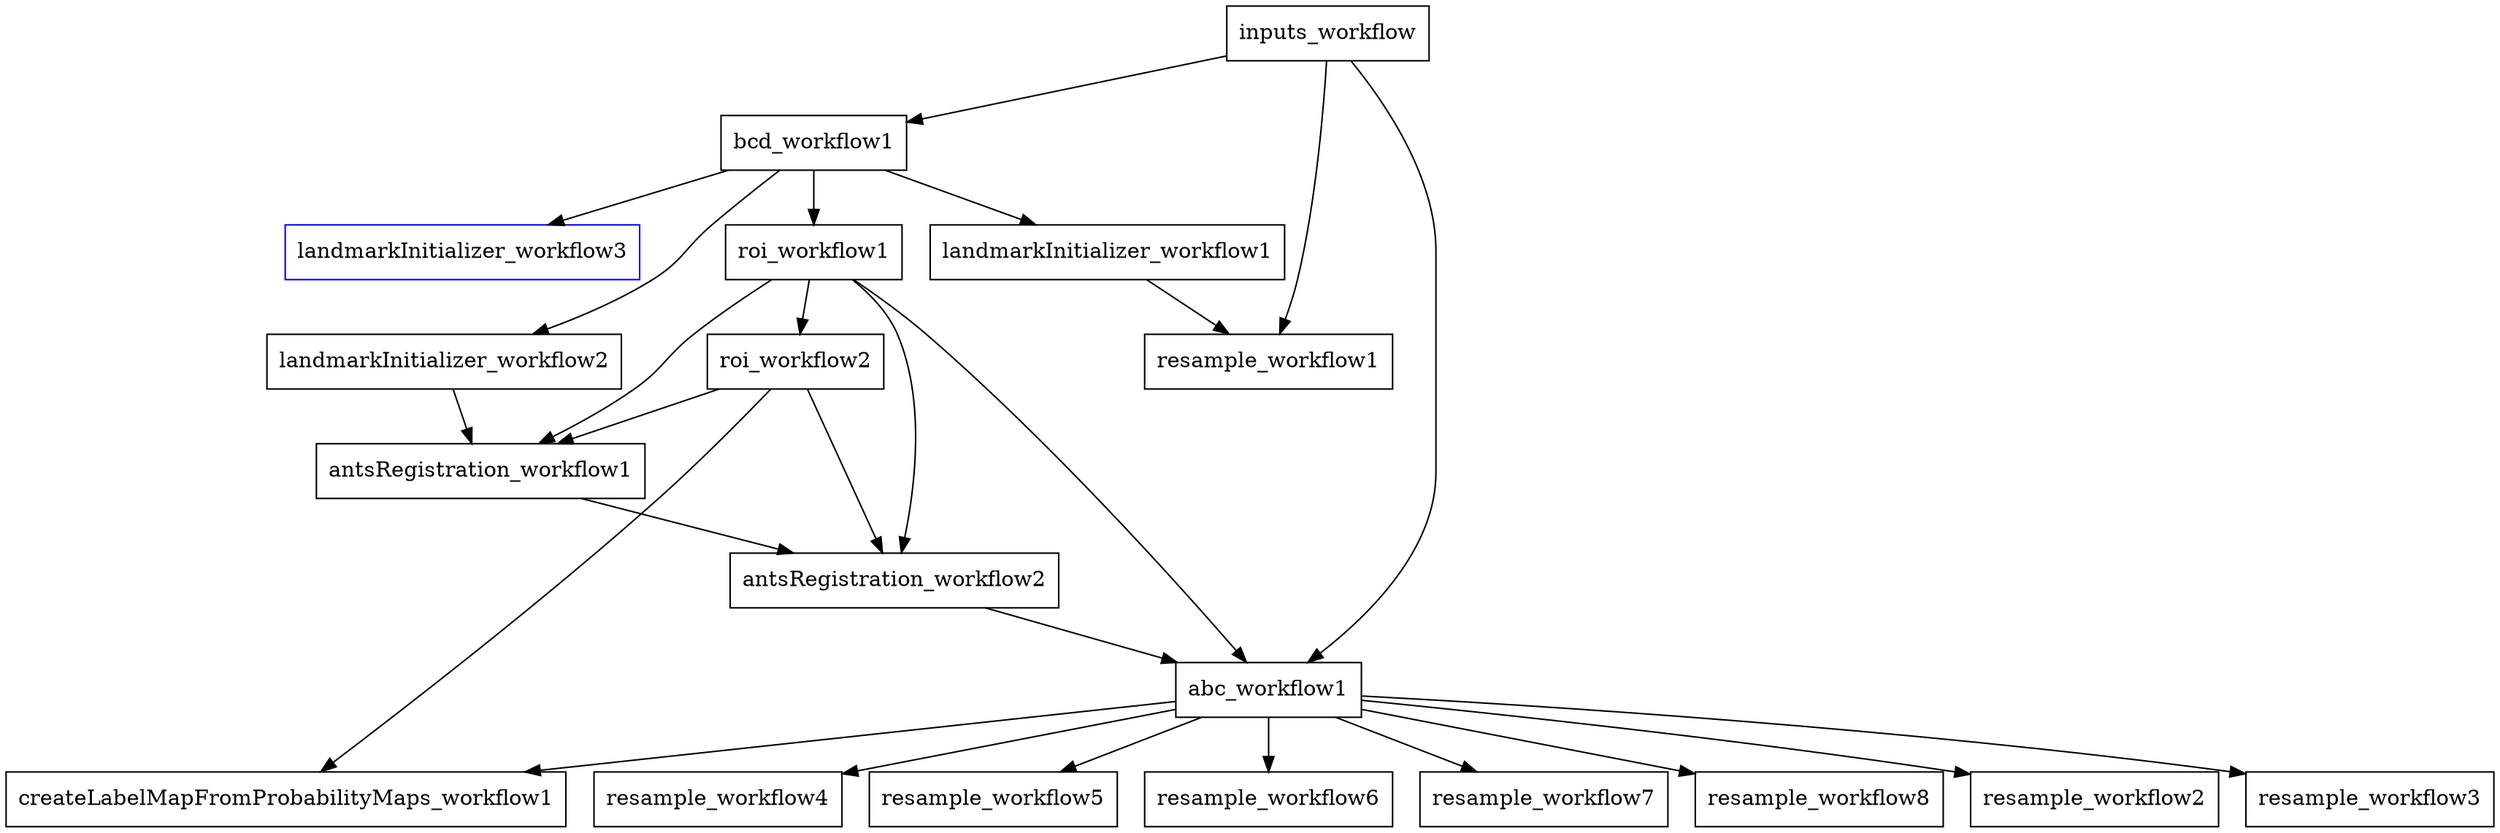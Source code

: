 digraph G {
inputs_workflow [shape=box]
bcd_workflow1 [shape=box]
roi_workflow1 [shape=box]
landmarkInitializer_workflow1 [shape=box]
landmarkInitializer_workflow2 [shape=box]
resample_workflow1 [shape=box]
roi_workflow2 [shape=box]
antsRegistration_workflow1 [shape=box]
antsRegistration_workflow2 [shape=box]
abc_workflow1 [shape=box]
resample_workflow2 [shape=box]
resample_workflow3 [shape=box]
resample_workflow4 [shape=box]
resample_workflow5 [shape=box]
resample_workflow6 [shape=box]
resample_workflow7 [shape=box]
resample_workflow8 [shape=box]
createLabelMapFromProbabilityMaps_workflow1 [shape=box]
landmarkInitializer_workflow3 [shape=box, color=blue]
inputs_workflow -> bcd_workflow1
bcd_workflow1 -> roi_workflow1
bcd_workflow1 -> landmarkInitializer_workflow1
bcd_workflow1 -> landmarkInitializer_workflow2
inputs_workflow -> resample_workflow1
landmarkInitializer_workflow1 -> resample_workflow1
roi_workflow1 -> roi_workflow2
roi_workflow1 -> antsRegistration_workflow1
roi_workflow2 -> antsRegistration_workflow1
landmarkInitializer_workflow2 -> antsRegistration_workflow1
roi_workflow1 -> antsRegistration_workflow2
roi_workflow2 -> antsRegistration_workflow2
antsRegistration_workflow1 -> antsRegistration_workflow2
roi_workflow1 -> abc_workflow1
inputs_workflow -> abc_workflow1
antsRegistration_workflow2 -> abc_workflow1
abc_workflow1 -> resample_workflow2
abc_workflow1 -> resample_workflow3
abc_workflow1 -> resample_workflow4
abc_workflow1 -> resample_workflow5
abc_workflow1 -> resample_workflow6
abc_workflow1 -> resample_workflow7
abc_workflow1 -> resample_workflow8
abc_workflow1 -> createLabelMapFromProbabilityMaps_workflow1
roi_workflow2 -> createLabelMapFromProbabilityMaps_workflow1
bcd_workflow1 -> landmarkInitializer_workflow3
}